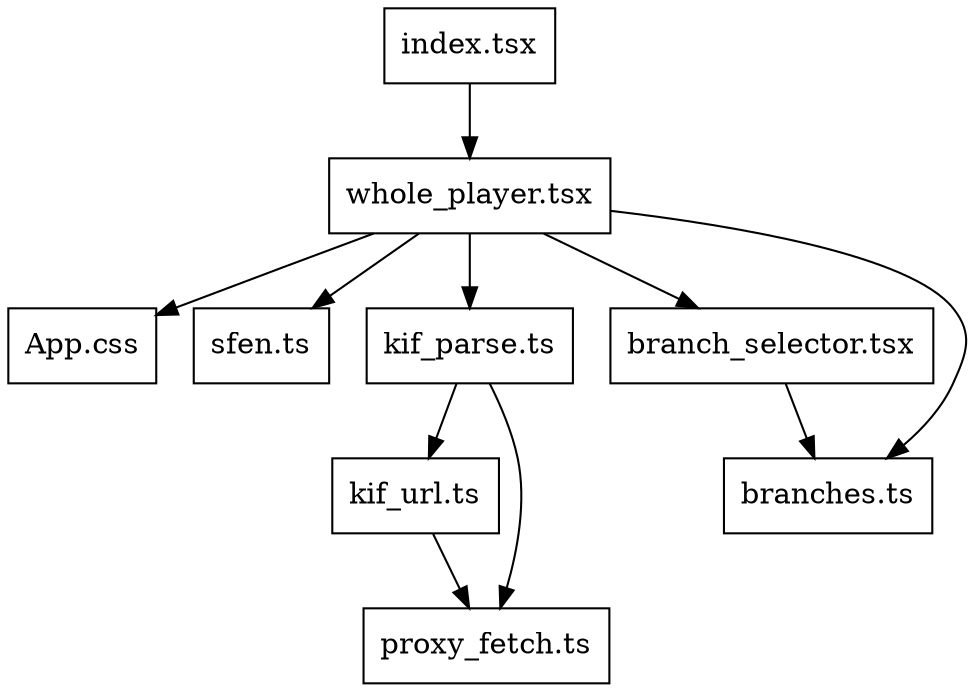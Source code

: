 digraph dep {
    node [
        shape = rect;
    ]
    "index.tsx" -> "whole_player.tsx"
    "whole_player.tsx" -> "App.css"
    "whole_player.tsx" -> "sfen.ts"
    "whole_player.tsx" -> "kif_parse.ts"
    "whole_player.tsx" -> "branch_selector.tsx"
    "whole_player.tsx" -> "branches.ts"
    "kif_parse.ts" -> "kif_url.ts"
    "kif_parse.ts" -> "proxy_fetch.ts"
    "kif_url.ts" -> "proxy_fetch.ts"
    "branch_selector.tsx" -> "branches.ts"
}
